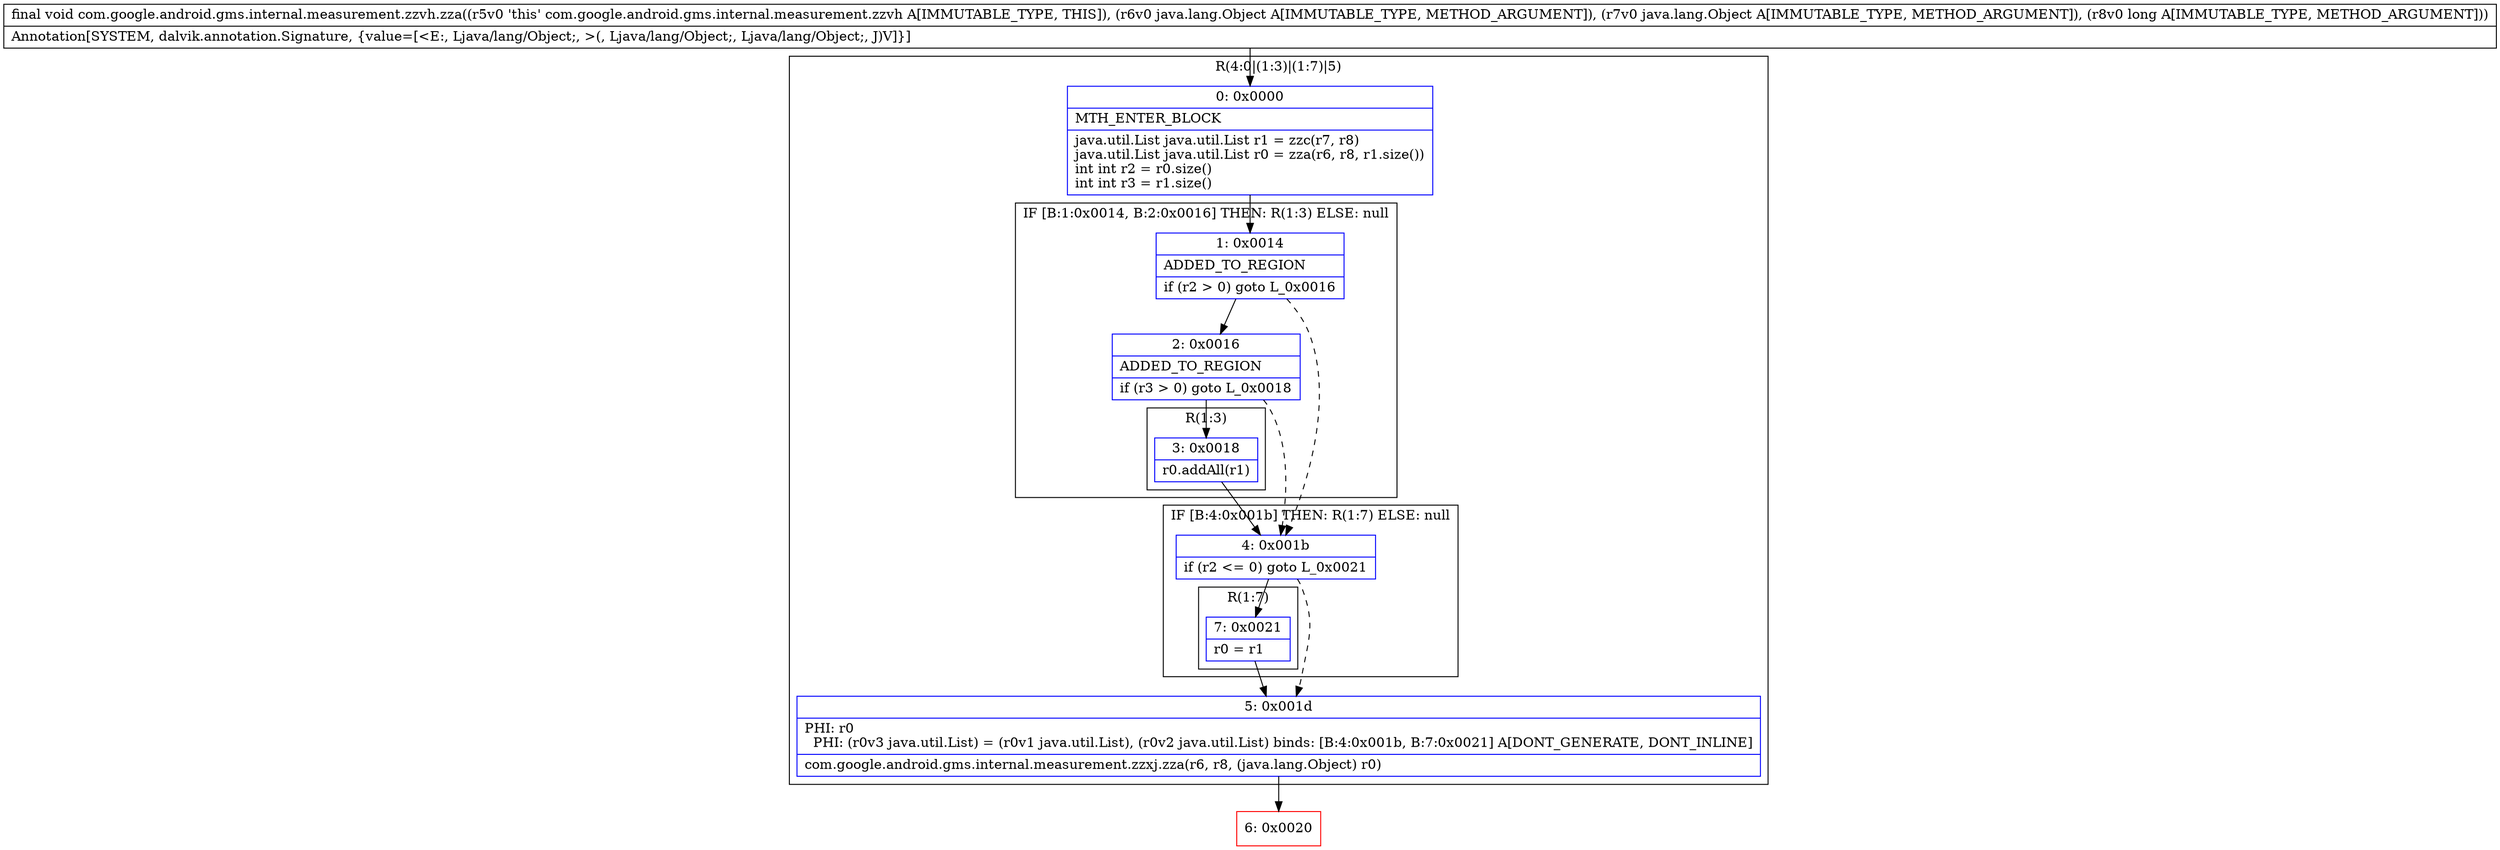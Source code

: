 digraph "CFG forcom.google.android.gms.internal.measurement.zzvh.zza(Ljava\/lang\/Object;Ljava\/lang\/Object;J)V" {
subgraph cluster_Region_1125101197 {
label = "R(4:0|(1:3)|(1:7)|5)";
node [shape=record,color=blue];
Node_0 [shape=record,label="{0\:\ 0x0000|MTH_ENTER_BLOCK\l|java.util.List java.util.List r1 = zzc(r7, r8)\ljava.util.List java.util.List r0 = zza(r6, r8, r1.size())\lint int r2 = r0.size()\lint int r3 = r1.size()\l}"];
subgraph cluster_IfRegion_1026544825 {
label = "IF [B:1:0x0014, B:2:0x0016] THEN: R(1:3) ELSE: null";
node [shape=record,color=blue];
Node_1 [shape=record,label="{1\:\ 0x0014|ADDED_TO_REGION\l|if (r2 \> 0) goto L_0x0016\l}"];
Node_2 [shape=record,label="{2\:\ 0x0016|ADDED_TO_REGION\l|if (r3 \> 0) goto L_0x0018\l}"];
subgraph cluster_Region_542335342 {
label = "R(1:3)";
node [shape=record,color=blue];
Node_3 [shape=record,label="{3\:\ 0x0018|r0.addAll(r1)\l}"];
}
}
subgraph cluster_IfRegion_65695319 {
label = "IF [B:4:0x001b] THEN: R(1:7) ELSE: null";
node [shape=record,color=blue];
Node_4 [shape=record,label="{4\:\ 0x001b|if (r2 \<= 0) goto L_0x0021\l}"];
subgraph cluster_Region_1075238075 {
label = "R(1:7)";
node [shape=record,color=blue];
Node_7 [shape=record,label="{7\:\ 0x0021|r0 = r1\l}"];
}
}
Node_5 [shape=record,label="{5\:\ 0x001d|PHI: r0 \l  PHI: (r0v3 java.util.List) = (r0v1 java.util.List), (r0v2 java.util.List) binds: [B:4:0x001b, B:7:0x0021] A[DONT_GENERATE, DONT_INLINE]\l|com.google.android.gms.internal.measurement.zzxj.zza(r6, r8, (java.lang.Object) r0)\l}"];
}
Node_6 [shape=record,color=red,label="{6\:\ 0x0020}"];
MethodNode[shape=record,label="{final void com.google.android.gms.internal.measurement.zzvh.zza((r5v0 'this' com.google.android.gms.internal.measurement.zzvh A[IMMUTABLE_TYPE, THIS]), (r6v0 java.lang.Object A[IMMUTABLE_TYPE, METHOD_ARGUMENT]), (r7v0 java.lang.Object A[IMMUTABLE_TYPE, METHOD_ARGUMENT]), (r8v0 long A[IMMUTABLE_TYPE, METHOD_ARGUMENT]))  | Annotation[SYSTEM, dalvik.annotation.Signature, \{value=[\<E:, Ljava\/lang\/Object;, \>(, Ljava\/lang\/Object;, Ljava\/lang\/Object;, J)V]\}]\l}"];
MethodNode -> Node_0;
Node_0 -> Node_1;
Node_1 -> Node_2;
Node_1 -> Node_4[style=dashed];
Node_2 -> Node_3;
Node_2 -> Node_4[style=dashed];
Node_3 -> Node_4;
Node_4 -> Node_5[style=dashed];
Node_4 -> Node_7;
Node_7 -> Node_5;
Node_5 -> Node_6;
}

